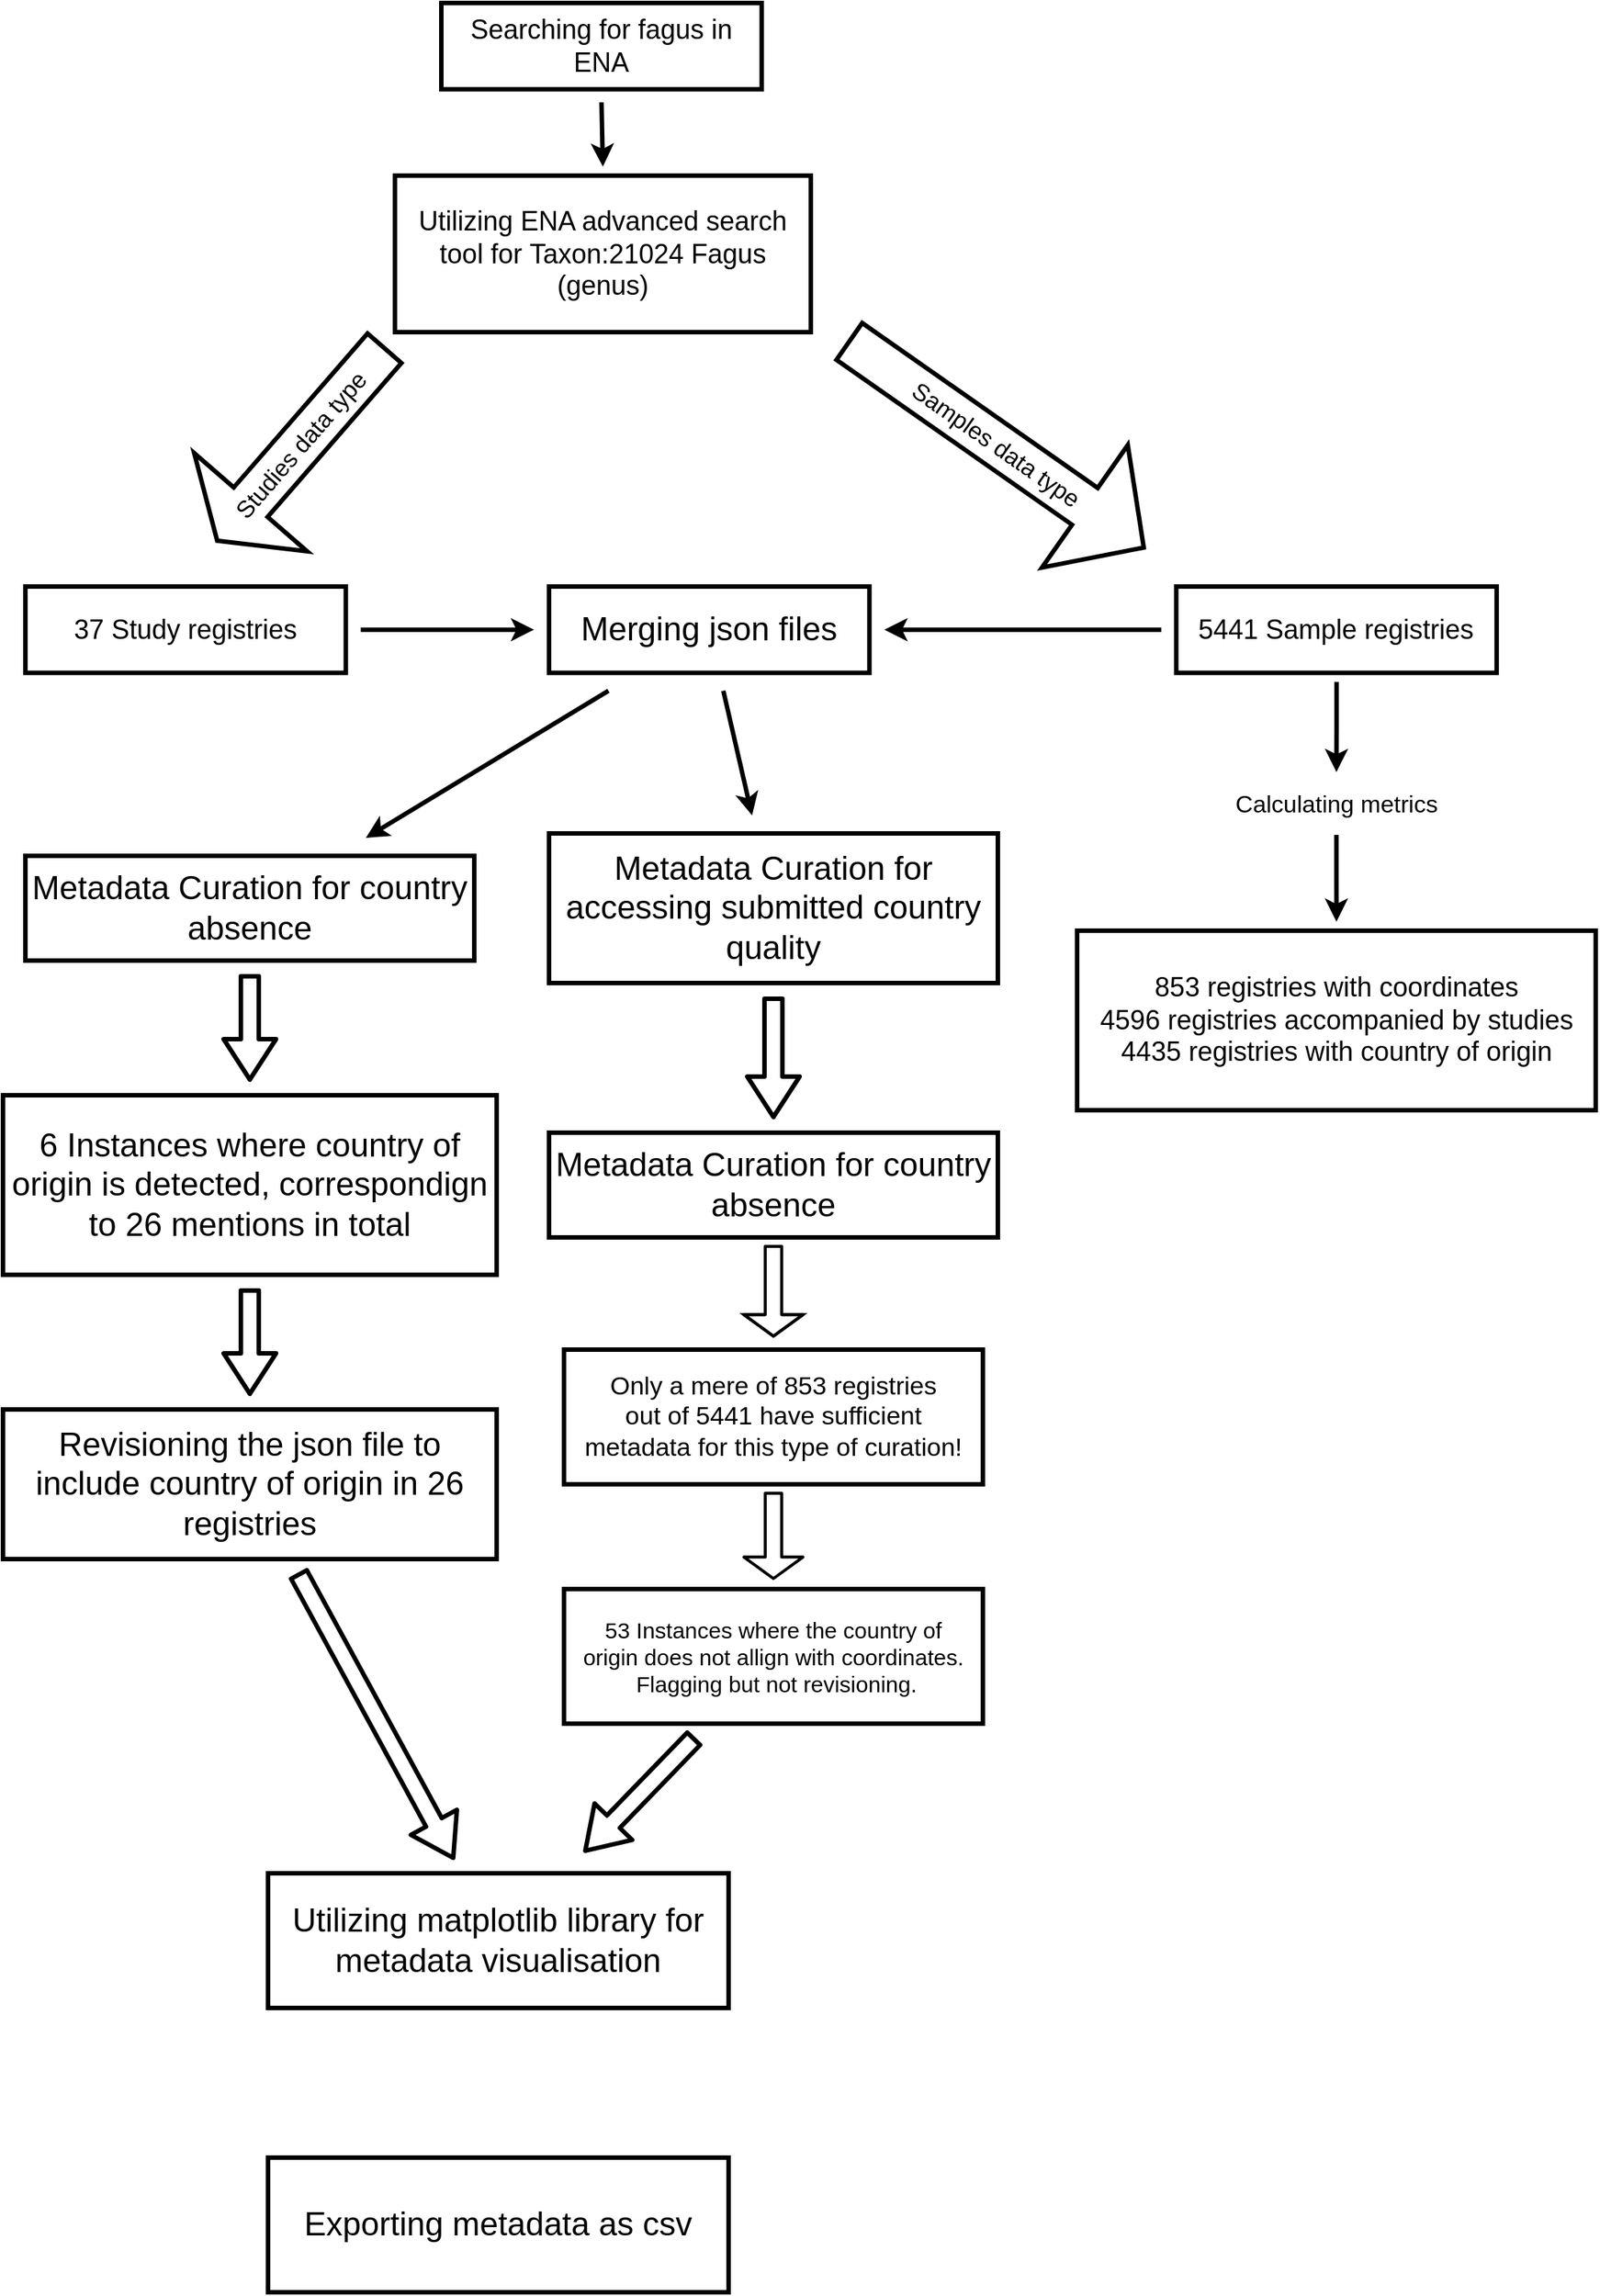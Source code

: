 <mxfile version="26.0.16">
  <diagram name="Page-1" id="7wWMViaq6PvK1SXtaPa_">
    <mxGraphModel dx="1269" dy="764" grid="1" gridSize="10" guides="1" tooltips="1" connect="1" arrows="1" fold="1" page="1" pageScale="1" pageWidth="950" pageHeight="1100" math="0" shadow="0">
      <root>
        <mxCell id="0" />
        <mxCell id="1" parent="0" />
        <mxCell id="gfG6gXxhwaxKdNr7QjR5-1" value="" style="edgeStyle=orthogonalEdgeStyle;rounded=0;orthogonalLoop=1;jettySize=auto;html=1;startSize=6;strokeWidth=3;targetPerimeterSpacing=6;sourcePerimeterSpacing=6;fontSize=18;fontStyle=0" parent="1" target="gfG6gXxhwaxKdNr7QjR5-2" edge="1">
          <mxGeometry relative="1" as="geometry">
            <mxPoint x="860.08" y="306.346" as="sourcePoint" />
          </mxGeometry>
        </mxCell>
        <mxCell id="gfG6gXxhwaxKdNr7QjR5-2" value="Utilizing ENA advanced search tool for&amp;nbsp;Taxon:21024&amp;nbsp;Fagus (genus)" style="rounded=0;whiteSpace=wrap;html=1;container=0;fontSize=18;fontStyle=0;strokeWidth=3;" parent="1" vertex="1">
          <mxGeometry x="722" y="355.38" width="278" height="104.62" as="geometry" />
        </mxCell>
        <mxCell id="gfG6gXxhwaxKdNr7QjR5-3" value="Searching for fagus in ENA" style="rounded=0;whiteSpace=wrap;html=1;container=0;fontSize=18;fontStyle=0;strokeWidth=3;" parent="1" vertex="1">
          <mxGeometry x="753.003" y="240" width="214.154" height="57.692" as="geometry" />
        </mxCell>
        <mxCell id="gfG6gXxhwaxKdNr7QjR5-4" value="" style="edgeStyle=orthogonalEdgeStyle;rounded=0;orthogonalLoop=1;jettySize=auto;html=1;strokeWidth=3;targetPerimeterSpacing=10;sourcePerimeterSpacing=10;" parent="1" source="gfG6gXxhwaxKdNr7QjR5-5" target="gfG6gXxhwaxKdNr7QjR5-14" edge="1">
          <mxGeometry relative="1" as="geometry" />
        </mxCell>
        <mxCell id="gfG6gXxhwaxKdNr7QjR5-5" value="37 Study registries" style="rounded=0;whiteSpace=wrap;html=1;container=0;fontSize=18;fontStyle=0;strokeWidth=3;" parent="1" vertex="1">
          <mxGeometry x="475.003" y="630" width="214.154" height="57.692" as="geometry" />
        </mxCell>
        <mxCell id="gfG6gXxhwaxKdNr7QjR5-6" value="" style="edgeStyle=orthogonalEdgeStyle;rounded=0;orthogonalLoop=1;jettySize=auto;html=1;strokeWidth=3;targetPerimeterSpacing=6;sourcePerimeterSpacing=6;" parent="1" source="gfG6gXxhwaxKdNr7QjR5-8" target="gfG6gXxhwaxKdNr7QjR5-12" edge="1">
          <mxGeometry relative="1" as="geometry" />
        </mxCell>
        <mxCell id="gfG6gXxhwaxKdNr7QjR5-7" value="" style="edgeStyle=orthogonalEdgeStyle;rounded=0;orthogonalLoop=1;jettySize=auto;html=1;targetPerimeterSpacing=10;sourcePerimeterSpacing=10;strokeWidth=3;" parent="1" source="gfG6gXxhwaxKdNr7QjR5-8" target="gfG6gXxhwaxKdNr7QjR5-14" edge="1">
          <mxGeometry relative="1" as="geometry" />
        </mxCell>
        <mxCell id="gfG6gXxhwaxKdNr7QjR5-8" value="5441 Sample registries" style="rounded=0;whiteSpace=wrap;html=1;container=0;fontSize=18;fontStyle=0;strokeWidth=3;" parent="1" vertex="1">
          <mxGeometry x="1244.253" y="630" width="214.154" height="57.692" as="geometry" />
        </mxCell>
        <mxCell id="gfG6gXxhwaxKdNr7QjR5-9" value="Studies data type" style="shape=singleArrow;direction=west;whiteSpace=wrap;html=1;rotation=-49;strokeWidth=3;fontSize=16;" parent="1" vertex="1">
          <mxGeometry x="573.87" y="485.07" width="170.44" height="100" as="geometry" />
        </mxCell>
        <mxCell id="gfG6gXxhwaxKdNr7QjR5-10" value="&lt;font style=&quot;font-size: 16px;&quot;&gt;Samples data type&lt;/font&gt;" style="shape=singleArrow;whiteSpace=wrap;html=1;rotation=35;strokeWidth=3;" parent="1" vertex="1">
          <mxGeometry x="1004" y="485.07" width="240.25" height="100" as="geometry" />
        </mxCell>
        <mxCell id="gfG6gXxhwaxKdNr7QjR5-11" value="" style="edgeStyle=orthogonalEdgeStyle;rounded=0;orthogonalLoop=1;jettySize=auto;html=1;targetPerimeterSpacing=6;sourcePerimeterSpacing=6;strokeWidth=3;" parent="1" source="gfG6gXxhwaxKdNr7QjR5-12" target="gfG6gXxhwaxKdNr7QjR5-13" edge="1">
          <mxGeometry relative="1" as="geometry" />
        </mxCell>
        <mxCell id="gfG6gXxhwaxKdNr7QjR5-12" value="&lt;font style=&quot;font-size: 16px;&quot;&gt;Calculating metrics&lt;/font&gt;" style="text;html=1;align=center;verticalAlign=middle;resizable=0;points=[];autosize=1;strokeColor=none;fillColor=none;" parent="1" vertex="1">
          <mxGeometry x="1271.33" y="760" width="160" height="30" as="geometry" />
        </mxCell>
        <mxCell id="gfG6gXxhwaxKdNr7QjR5-13" value="853&lt;span style=&quot;background-color: transparent; color: light-dark(rgb(0, 0, 0), rgb(255, 255, 255));&quot;&gt;&amp;nbsp;registries with coordinates&lt;/span&gt;&lt;div&gt;&lt;div&gt;4596 registries accompanied by studies&lt;/div&gt;&lt;div&gt;4435 registries with country of origin&lt;/div&gt;&lt;/div&gt;" style="rounded=0;whiteSpace=wrap;html=1;container=0;fontSize=18;fontStyle=0;strokeWidth=3;" parent="1" vertex="1">
          <mxGeometry x="1178" y="860" width="346.66" height="120" as="geometry" />
        </mxCell>
        <mxCell id="gfG6gXxhwaxKdNr7QjR5-14" value="&lt;font style=&quot;font-size: 22px;&quot;&gt;Merging json files&lt;/font&gt;" style="rounded=0;whiteSpace=wrap;html=1;container=0;fontSize=18;fontStyle=0;strokeWidth=3;" parent="1" vertex="1">
          <mxGeometry x="825.003" y="630" width="214.154" height="57.692" as="geometry" />
        </mxCell>
        <mxCell id="gfG6gXxhwaxKdNr7QjR5-15" value="&lt;span style=&quot;font-size: 22px;&quot;&gt;Metadata Curation for country absence&lt;/span&gt;" style="rounded=0;whiteSpace=wrap;html=1;container=0;fontSize=18;fontStyle=0;strokeWidth=3;" parent="1" vertex="1">
          <mxGeometry x="475" y="810" width="300" height="70" as="geometry" />
        </mxCell>
        <mxCell id="gfG6gXxhwaxKdNr7QjR5-16" value="" style="endArrow=classic;html=1;rounded=0;targetPerimeterSpacing=12;sourcePerimeterSpacing=12;strokeWidth=3;" parent="1" source="gfG6gXxhwaxKdNr7QjR5-14" target="gfG6gXxhwaxKdNr7QjR5-15" edge="1">
          <mxGeometry width="50" height="50" relative="1" as="geometry">
            <mxPoint x="975" y="720" as="sourcePoint" />
            <mxPoint x="1025" y="670" as="targetPoint" />
          </mxGeometry>
        </mxCell>
        <mxCell id="gfG6gXxhwaxKdNr7QjR5-17" value="&lt;span style=&quot;font-size: 22px;&quot;&gt;Metadata Curation for accessing submitted country quality&lt;/span&gt;" style="rounded=0;whiteSpace=wrap;html=1;container=0;fontSize=18;fontStyle=0;strokeWidth=3;" parent="1" vertex="1">
          <mxGeometry x="825" y="795" width="300" height="100" as="geometry" />
        </mxCell>
        <mxCell id="gfG6gXxhwaxKdNr7QjR5-18" value="" style="endArrow=classic;html=1;rounded=0;targetPerimeterSpacing=12;sourcePerimeterSpacing=12;strokeWidth=3;" parent="1" source="gfG6gXxhwaxKdNr7QjR5-14" target="gfG6gXxhwaxKdNr7QjR5-17" edge="1">
          <mxGeometry width="50" height="50" relative="1" as="geometry">
            <mxPoint x="875" y="710" as="sourcePoint" />
            <mxPoint x="713" y="808" as="targetPoint" />
          </mxGeometry>
        </mxCell>
        <mxCell id="gfG6gXxhwaxKdNr7QjR5-19" value="&lt;span style=&quot;font-size: 22px;&quot;&gt;6 Instances where country of origin is detected, correspondign to 26 mentions in total&lt;/span&gt;" style="rounded=0;whiteSpace=wrap;html=1;container=0;fontSize=18;fontStyle=0;strokeWidth=3;" parent="1" vertex="1">
          <mxGeometry x="460" y="970" width="330" height="120" as="geometry" />
        </mxCell>
        <mxCell id="gfG6gXxhwaxKdNr7QjR5-20" value="&lt;span style=&quot;font-size: 22px;&quot;&gt;Metadata Curation for country absence&lt;/span&gt;" style="rounded=0;whiteSpace=wrap;html=1;container=0;fontSize=18;fontStyle=0;strokeWidth=3;" parent="1" vertex="1">
          <mxGeometry x="825" y="995" width="300" height="70" as="geometry" />
        </mxCell>
        <mxCell id="gfG6gXxhwaxKdNr7QjR5-21" value="" style="edgeStyle=none;orthogonalLoop=1;jettySize=auto;html=1;shape=flexArrow;rounded=1;startSize=8;endSize=4.11;strokeWidth=2;targetPerimeterSpacing=8;sourcePerimeterSpacing=5;endWidth=26.463;" parent="1" source="gfG6gXxhwaxKdNr7QjR5-20" target="gfG6gXxhwaxKdNr7QjR5-22" edge="1">
          <mxGeometry width="100" relative="1" as="geometry">
            <mxPoint x="975" y="1070" as="sourcePoint" />
            <mxPoint x="975" y="1130" as="targetPoint" />
            <Array as="points">
              <mxPoint x="975" y="1085" />
            </Array>
          </mxGeometry>
        </mxCell>
        <mxCell id="gfG6gXxhwaxKdNr7QjR5-22" value="&lt;font style=&quot;text-wrap-mode: nowrap; font-size: 17px;&quot;&gt;Only a mere of 853 registries&lt;/font&gt;&lt;div style=&quot;font-size: 11px; text-wrap-mode: nowrap;&quot;&gt;&lt;font style=&quot;font-size: 17px;&quot;&gt;out of 5441 have&amp;nbsp;&lt;span style=&quot;background-color: light-dark(#ffffff, var(--ge-dark-color, #121212)); color: light-dark(rgb(0, 0, 0), rgb(255, 255, 255));&quot;&gt;sufficient&lt;/span&gt;&lt;/font&gt;&lt;/div&gt;&lt;div style=&quot;font-size: 11px; text-wrap-mode: nowrap;&quot;&gt;&lt;span style=&quot;background-color: light-dark(#ffffff, var(--ge-dark-color, #121212)); color: light-dark(rgb(0, 0, 0), rgb(255, 255, 255));&quot;&gt;&lt;font style=&quot;font-size: 17px;&quot;&gt;metadata for this type of curation!&lt;/font&gt;&lt;/span&gt;&lt;/div&gt;" style="rounded=0;whiteSpace=wrap;html=1;strokeWidth=3;" parent="1" vertex="1">
          <mxGeometry x="835" y="1140" width="280" height="90" as="geometry" />
        </mxCell>
        <mxCell id="gfG6gXxhwaxKdNr7QjR5-23" value="&lt;span style=&quot;text-wrap-mode: nowrap;&quot;&gt;&lt;font style=&quot;font-size: 15px;&quot;&gt;53 Instances where the country&amp;nbsp;&lt;/font&gt;&lt;/span&gt;&lt;span style=&quot;font-size: 15px; text-wrap-mode: nowrap; background-color: transparent; color: light-dark(rgb(0, 0, 0), rgb(255, 255, 255));&quot;&gt;of&lt;/span&gt;&lt;div&gt;&lt;span style=&quot;font-size: 15px; text-wrap-mode: nowrap; background-color: transparent; color: light-dark(rgb(0, 0, 0), rgb(255, 255, 255));&quot;&gt;origin does not allign with&amp;nbsp;&lt;/span&gt;&lt;span style=&quot;font-size: 15px; text-wrap-mode: nowrap; background-color: transparent; color: light-dark(rgb(0, 0, 0), rgb(255, 255, 255));&quot;&gt;coordinates.&lt;/span&gt;&lt;/div&gt;&lt;div&gt;&lt;span style=&quot;font-size: 15px; text-wrap-mode: nowrap; background-color: transparent; color: light-dark(rgb(0, 0, 0), rgb(255, 255, 255));&quot;&gt;&amp;nbsp;Flagging but not revisioning.&lt;/span&gt;&lt;/div&gt;" style="rounded=0;whiteSpace=wrap;html=1;strokeWidth=3;" parent="1" vertex="1">
          <mxGeometry x="835" y="1300" width="280" height="90" as="geometry" />
        </mxCell>
        <mxCell id="gfG6gXxhwaxKdNr7QjR5-24" value="" style="edgeStyle=none;orthogonalLoop=1;jettySize=auto;html=1;shape=flexArrow;rounded=1;startSize=8;endSize=8;strokeWidth=3;targetPerimeterSpacing=9;sourcePerimeterSpacing=9;" parent="1" source="gfG6gXxhwaxKdNr7QjR5-17" target="gfG6gXxhwaxKdNr7QjR5-20" edge="1">
          <mxGeometry width="100" relative="1" as="geometry">
            <mxPoint x="995" y="923" as="sourcePoint" />
            <mxPoint x="995" y="983" as="targetPoint" />
            <Array as="points" />
          </mxGeometry>
        </mxCell>
        <mxCell id="gfG6gXxhwaxKdNr7QjR5-25" value="" style="edgeStyle=none;orthogonalLoop=1;jettySize=auto;html=1;shape=flexArrow;rounded=1;startSize=8;endSize=8;strokeWidth=3;targetPerimeterSpacing=9;sourcePerimeterSpacing=9;" parent="1" source="gfG6gXxhwaxKdNr7QjR5-15" target="gfG6gXxhwaxKdNr7QjR5-19" edge="1">
          <mxGeometry width="100" relative="1" as="geometry">
            <mxPoint x="811" y="884" as="sourcePoint" />
            <mxPoint x="811" y="966" as="targetPoint" />
            <Array as="points" />
          </mxGeometry>
        </mxCell>
        <mxCell id="gfG6gXxhwaxKdNr7QjR5-26" value="" style="edgeStyle=none;orthogonalLoop=1;jettySize=auto;html=1;shape=flexArrow;rounded=1;startSize=8;endSize=4.11;strokeWidth=2;targetPerimeterSpacing=6;sourcePerimeterSpacing=5;endWidth=26.463;" parent="1" source="gfG6gXxhwaxKdNr7QjR5-22" target="gfG6gXxhwaxKdNr7QjR5-23" edge="1">
          <mxGeometry width="100" relative="1" as="geometry">
            <mxPoint x="985" y="1233" as="sourcePoint" />
            <mxPoint x="975" y="1300" as="targetPoint" />
            <Array as="points" />
          </mxGeometry>
        </mxCell>
        <mxCell id="gfG6gXxhwaxKdNr7QjR5-27" value="&lt;span style=&quot;font-size: 22px;&quot;&gt;Revisioning the json file to include country of origin in 26 registries&lt;/span&gt;" style="rounded=0;whiteSpace=wrap;html=1;container=0;fontSize=18;fontStyle=0;strokeWidth=3;" parent="1" vertex="1">
          <mxGeometry x="460" y="1180" width="330" height="100" as="geometry" />
        </mxCell>
        <mxCell id="gfG6gXxhwaxKdNr7QjR5-28" value="" style="edgeStyle=none;orthogonalLoop=1;jettySize=auto;html=1;shape=flexArrow;rounded=1;startSize=8;endSize=8;strokeWidth=3;targetPerimeterSpacing=9;sourcePerimeterSpacing=9;" parent="1" source="gfG6gXxhwaxKdNr7QjR5-19" target="gfG6gXxhwaxKdNr7QjR5-27" edge="1">
          <mxGeometry width="100" relative="1" as="geometry">
            <mxPoint x="635" y="899" as="sourcePoint" />
            <mxPoint x="635" y="971" as="targetPoint" />
            <Array as="points" />
          </mxGeometry>
        </mxCell>
        <mxCell id="gfG6gXxhwaxKdNr7QjR5-29" value="&lt;span style=&quot;font-size: 22px;&quot;&gt;Utilizing matplotlib library for metadata visualisation&lt;/span&gt;" style="rounded=0;whiteSpace=wrap;html=1;container=0;fontSize=18;fontStyle=0;strokeWidth=3;" parent="1" vertex="1">
          <mxGeometry x="637.16" y="1490" width="307.84" height="90" as="geometry" />
        </mxCell>
        <mxCell id="gfG6gXxhwaxKdNr7QjR5-30" value="" style="edgeStyle=none;orthogonalLoop=1;jettySize=auto;html=1;shape=flexArrow;rounded=1;startSize=8;endSize=8;strokeWidth=3;targetPerimeterSpacing=9;sourcePerimeterSpacing=9;" parent="1" source="gfG6gXxhwaxKdNr7QjR5-27" target="gfG6gXxhwaxKdNr7QjR5-29" edge="1">
          <mxGeometry width="100" relative="1" as="geometry">
            <mxPoint x="635" y="1109" as="sourcePoint" />
            <mxPoint x="635" y="1181" as="targetPoint" />
            <Array as="points" />
          </mxGeometry>
        </mxCell>
        <mxCell id="gfG6gXxhwaxKdNr7QjR5-31" value="" style="edgeStyle=none;orthogonalLoop=1;jettySize=auto;html=1;shape=flexArrow;rounded=1;startSize=8;endSize=8;strokeWidth=3;targetPerimeterSpacing=14;sourcePerimeterSpacing=9;" parent="1" source="gfG6gXxhwaxKdNr7QjR5-23" target="gfG6gXxhwaxKdNr7QjR5-29" edge="1">
          <mxGeometry width="100" relative="1" as="geometry">
            <mxPoint x="669" y="1299" as="sourcePoint" />
            <mxPoint x="778" y="1491" as="targetPoint" />
            <Array as="points" />
          </mxGeometry>
        </mxCell>
        <mxCell id="gfG6gXxhwaxKdNr7QjR5-32" value="&lt;span style=&quot;font-size: 22px;&quot;&gt;Exporting metadata as csv&lt;/span&gt;" style="rounded=0;whiteSpace=wrap;html=1;container=0;fontSize=18;fontStyle=0;strokeWidth=3;" parent="1" vertex="1">
          <mxGeometry x="637.16" y="1680" width="307.84" height="90" as="geometry" />
        </mxCell>
        <mxCell id="gfG6gXxhwaxKdNr7QjR5-33" value="" style="shape=image;verticalLabelPosition=bottom;labelBackgroundColor=default;verticalAlign=top;aspect=fixed;imageAspect=0;image=https://cdn-icons-png.flaticon.com/512/43/43869.png;" parent="1" vertex="1">
          <mxGeometry x="771.08" y="1610" width="40" height="40" as="geometry" />
        </mxCell>
      </root>
    </mxGraphModel>
  </diagram>
</mxfile>
